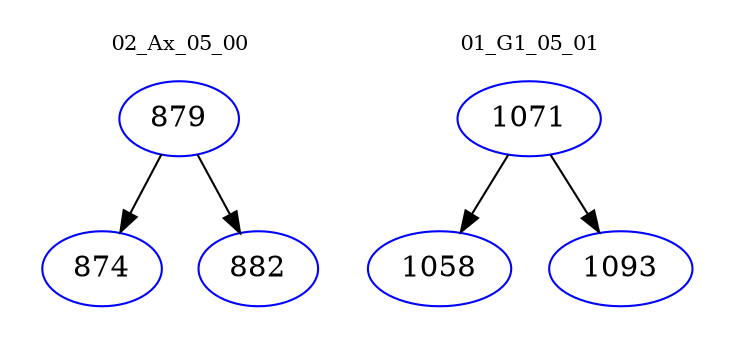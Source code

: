 digraph{
subgraph cluster_0 {
color = white
label = "02_Ax_05_00";
fontsize=10;
T0_879 [label="879", color="blue"]
T0_879 -> T0_874 [color="black"]
T0_874 [label="874", color="blue"]
T0_879 -> T0_882 [color="black"]
T0_882 [label="882", color="blue"]
}
subgraph cluster_1 {
color = white
label = "01_G1_05_01";
fontsize=10;
T1_1071 [label="1071", color="blue"]
T1_1071 -> T1_1058 [color="black"]
T1_1058 [label="1058", color="blue"]
T1_1071 -> T1_1093 [color="black"]
T1_1093 [label="1093", color="blue"]
}
}
